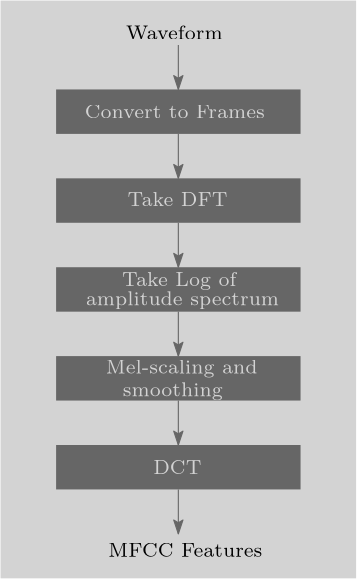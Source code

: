 <?xml version="1.0"?>
<!DOCTYPE ipe SYSTEM "ipe.dtd">
<ipe version="70218" creator="Ipe 7.2.24">
<info created="D:20230701150813" modified="D:20230701220458"/>
<ipestyle name="basic">
<symbol name="arrow/arc(spx)">
<path stroke="sym-stroke" fill="sym-stroke" pen="sym-pen">
0 0 m
-1 0.333 l
-1 -0.333 l
h
</path>
</symbol>
<symbol name="arrow/farc(spx)">
<path stroke="sym-stroke" fill="white" pen="sym-pen">
0 0 m
-1 0.333 l
-1 -0.333 l
h
</path>
</symbol>
<symbol name="arrow/ptarc(spx)">
<path stroke="sym-stroke" fill="sym-stroke" pen="sym-pen">
0 0 m
-1 0.333 l
-0.8 0 l
-1 -0.333 l
h
</path>
</symbol>
<symbol name="arrow/fptarc(spx)">
<path stroke="sym-stroke" fill="white" pen="sym-pen">
0 0 m
-1 0.333 l
-0.8 0 l
-1 -0.333 l
h
</path>
</symbol>
<symbol name="mark/circle(sx)" transformations="translations">
<path fill="sym-stroke">
0.6 0 0 0.6 0 0 e
0.4 0 0 0.4 0 0 e
</path>
</symbol>
<symbol name="mark/disk(sx)" transformations="translations">
<path fill="sym-stroke">
0.6 0 0 0.6 0 0 e
</path>
</symbol>
<symbol name="mark/fdisk(sfx)" transformations="translations">
<group>
<path fill="sym-fill">
0.5 0 0 0.5 0 0 e
</path>
<path fill="sym-stroke" fillrule="eofill">
0.6 0 0 0.6 0 0 e
0.4 0 0 0.4 0 0 e
</path>
</group>
</symbol>
<symbol name="mark/box(sx)" transformations="translations">
<path fill="sym-stroke" fillrule="eofill">
-0.6 -0.6 m
0.6 -0.6 l
0.6 0.6 l
-0.6 0.6 l
h
-0.4 -0.4 m
0.4 -0.4 l
0.4 0.4 l
-0.4 0.4 l
h
</path>
</symbol>
<symbol name="mark/square(sx)" transformations="translations">
<path fill="sym-stroke">
-0.6 -0.6 m
0.6 -0.6 l
0.6 0.6 l
-0.6 0.6 l
h
</path>
</symbol>
<symbol name="mark/fsquare(sfx)" transformations="translations">
<group>
<path fill="sym-fill">
-0.5 -0.5 m
0.5 -0.5 l
0.5 0.5 l
-0.5 0.5 l
h
</path>
<path fill="sym-stroke" fillrule="eofill">
-0.6 -0.6 m
0.6 -0.6 l
0.6 0.6 l
-0.6 0.6 l
h
-0.4 -0.4 m
0.4 -0.4 l
0.4 0.4 l
-0.4 0.4 l
h
</path>
</group>
</symbol>
<symbol name="mark/cross(sx)" transformations="translations">
<group>
<path fill="sym-stroke">
-0.43 -0.57 m
0.57 0.43 l
0.43 0.57 l
-0.57 -0.43 l
h
</path>
<path fill="sym-stroke">
-0.43 0.57 m
0.57 -0.43 l
0.43 -0.57 l
-0.57 0.43 l
h
</path>
</group>
</symbol>
<symbol name="arrow/fnormal(spx)">
<path stroke="sym-stroke" fill="white" pen="sym-pen">
0 0 m
-1 0.333 l
-1 -0.333 l
h
</path>
</symbol>
<symbol name="arrow/pointed(spx)">
<path stroke="sym-stroke" fill="sym-stroke" pen="sym-pen">
0 0 m
-1 0.333 l
-0.8 0 l
-1 -0.333 l
h
</path>
</symbol>
<symbol name="arrow/fpointed(spx)">
<path stroke="sym-stroke" fill="white" pen="sym-pen">
0 0 m
-1 0.333 l
-0.8 0 l
-1 -0.333 l
h
</path>
</symbol>
<symbol name="arrow/linear(spx)">
<path stroke="sym-stroke" pen="sym-pen">
-1 0.333 m
0 0 l
-1 -0.333 l
</path>
</symbol>
<symbol name="arrow/fdouble(spx)">
<path stroke="sym-stroke" fill="white" pen="sym-pen">
0 0 m
-1 0.333 l
-1 -0.333 l
h
-1 0 m
-2 0.333 l
-2 -0.333 l
h
</path>
</symbol>
<symbol name="arrow/double(spx)">
<path stroke="sym-stroke" fill="sym-stroke" pen="sym-pen">
0 0 m
-1 0.333 l
-1 -0.333 l
h
-1 0 m
-2 0.333 l
-2 -0.333 l
h
</path>
</symbol>
<anglesize name="22.5 deg" value="22.5"/>
<anglesize name="30 deg" value="30"/>
<anglesize name="45 deg" value="45"/>
<anglesize name="60 deg" value="60"/>
<anglesize name="90 deg" value="90"/>
<arrowsize name="large" value="10"/>
<arrowsize name="small" value="5"/>
<arrowsize name="tiny" value="3"/>
<color name="blue" value="0 0 1"/>
<color name="brown" value="0.647 0.165 0.165"/>
<color name="darkblue" value="0 0 0.545"/>
<color name="darkcyan" value="0 0.545 0.545"/>
<color name="darkgray" value="0.663"/>
<color name="darkgreen" value="0 0.392 0"/>
<color name="darkmagenta" value="0.545 0 0.545"/>
<color name="darkorange" value="1 0.549 0"/>
<color name="darkred" value="0.545 0 0"/>
<color name="gold" value="1 0.843 0"/>
<color name="gray" value="0.745"/>
<color name="green" value="0 1 0"/>
<color name="lightblue" value="0.678 0.847 0.902"/>
<color name="lightcyan" value="0.878 1 1"/>
<color name="lightgray" value="0.827"/>
<color name="lightgreen" value="0.565 0.933 0.565"/>
<color name="lightyellow" value="1 1 0.878"/>
<color name="navy" value="0 0 0.502"/>
<color name="orange" value="1 0.647 0"/>
<color name="pink" value="1 0.753 0.796"/>
<color name="purple" value="0.627 0.125 0.941"/>
<color name="red" value="1 0 0"/>
<color name="sbblue" value="0.298 0.447 0.79"/>
<color name="sbgreen" value="0.333 0.658 0.407"/>
<color name="sborange" value="0.866 0.517 0.321"/>
<color name="sbpurple" value="0.505 0.447 0.698"/>
<color name="sbred" value="0.768 0.305 0.321"/>
<color name="seagreen" value="0.18 0.545 0.341"/>
<color name="turquoise" value="0.251 0.878 0.816"/>
<color name="verydarkgray" value="0.4"/>
<color name="violet" value="0.933 0.51 0.933"/>
<color name="yellow" value="1 1 0"/>
<dashstyle name="dash dot dotted" value="[4 2 1 2 1 2] 0"/>
<dashstyle name="dash dotted" value="[4 2 1 2] 0"/>
<dashstyle name="dashed" value="[4] 0"/>
<dashstyle name="dotted" value="[1 3] 0"/>
<gridsize name="10 pts (~3.5 mm)" value="10"/>
<gridsize name="14 pts (~5 mm)" value="14"/>
<gridsize name="16 pts (~6 mm)" value="16"/>
<gridsize name="20 pts (~7 mm)" value="20"/>
<gridsize name="28 pts (~10 mm)" value="28"/>
<gridsize name="32 pts (~12 mm)" value="32"/>
<gridsize name="4 pts" value="4"/>
<gridsize name="56 pts (~20 mm)" value="56"/>
<gridsize name="8 pts (~3 mm)" value="8"/>
<opacity name="10%" value="0.1"/>
<opacity name="30%" value="0.3"/>
<opacity name="50%" value="0.5"/>
<opacity name="75%" value="0.75"/>
<pen name="fat" value="1.2"/>
<pen name="heavier" value="0.8"/>
<pen name="ultrafat" value="2"/>
<symbolsize name="large" value="5"/>
<symbolsize name="small" value="2"/>
<symbolsize name="tiny" value="1.1"/>
<textsize name="Huge" value="\Huge"/>
<textsize name="LARGE" value="\LARGE"/>
<textsize name="Large" value="\Large"/>
<textsize name="footnote" value="\footnotesize"/>
<textsize name="huge" value="\huge"/>
<textsize name="large" value="\large"/>
<textsize name="small" value="\small"/>
<textsize name="tiny" value="\tiny"/>
<textstyle name="center" begin="\begin{center}" end="\end{center}"/>
<textstyle name="item" begin="\begin{itemize}\item{}" end="\end{itemize}"/>
<textstyle name="itemize" begin="\begin{itemize}" end="\end{itemize}"/>
<tiling name="falling" angle="-60" step="4" width="1"/>
<tiling name="rising" angle="30" step="4" width="1"/>
</ipestyle>
<page>
<layer name="alpha"/>
<view layers="alpha" active="alpha"/>
<path layer="alpha" fill="lightgray">
64 800 m
64 592 l
192 592 l
192 800 l
h
</path>
<path matrix="1 0 0 1 12 -48" fill="verydarkgray">
72 816 m
72 800 l
160 800 l
160 816 l
h
</path>
<path matrix="1 0 0 1 12 -80" fill="verydarkgray">
72 816 m
72 800 l
160 800 l
160 816 l
h
</path>
<path matrix="1 0 0 1 12 -112" fill="verydarkgray">
72 816 m
72 800 l
160 800 l
160 816 l
h
</path>
<path matrix="1 0 0 1 12 -144" fill="verydarkgray">
72 816 m
72 800 l
160 800 l
160 816 l
h
</path>
<path matrix="1 0 0 1 12 -176" fill="verydarkgray">
72 816 m
72 800 l
160 800 l
160 816 l
h
</path>
<text matrix="1 0 0 1 61.1992 22.0243" transformations="translations" pos="48 764" stroke="black" type="label" width="37.436" height="4.843" depth="0" valign="baseline" size="7">Waveform
</text>
<text matrix="1 0 0 1 46.3058 -6.37763" transformations="translations" pos="48 764" stroke="lightgray" type="label" width="64.863" height="4.765" depth="0" valign="baseline" size="7">Convert to Frames</text>
<text matrix="1 0 0 1 61.6696 -37.9699" transformations="translations" pos="48 764" stroke="lightgray" type="label" width="36.039" height="4.843" depth="0" valign="baseline" size="7">Take DFT</text>
<text matrix="1 0 0 1 59.6963 -66.7854" transformations="translations" pos="48 764" stroke="lightgray" type="label" width="41.207" height="4.849" depth="1.35" valign="baseline" size="7">Take Log of</text>
<text matrix="1 0 0 1 53.8884 -98.2793" transformations="translations" pos="48 764" stroke="lightgray" type="label" width="54.658" height="4.849" depth="1.35" valign="baseline" size="7">Mel-scaling and</text>
<text matrix="1 0 0 1 70.9531 -134.475" transformations="translations" pos="48 764" stroke="lightgray" type="label" width="17.372" height="4.765" depth="0" valign="baseline" size="7">DCT</text>
<text matrix="1 0 0 1 54.8061 -164.194" transformations="translations" pos="48 764" stroke="black" type="label" width="55.488" height="4.765" depth="0" valign="baseline" size="7">MFCC Features</text>
<text matrix="1 0 0 1 46.6982 -73.672" transformations="translations" pos="48 764" stroke="lightgray" type="label" width="69.595" height="4.849" depth="1.35" valign="baseline" size="7">amplitude spectrum</text>
<text matrix="1 0 0 1 60 -106.482" transformations="translations" pos="48 764" stroke="lightgray" type="label" width="35.999" height="4.849" depth="1.35" valign="baseline" size="7">smoothing</text>
<path matrix="1 0 0 1 4 0" stroke="verydarkgray" arrow="ptarc/small">
124 752 m
124 736 l
</path>
<path matrix="1 0 0 1 4 0" stroke="verydarkgray" arrow="ptarc/small">
124 720 m
124 704 l
</path>
<path matrix="1 0 0 1 4 0" stroke="verydarkgray" arrow="ptarc/small">
124 688 m
124 672 l
</path>
<path matrix="1 0 0 1 4 0" stroke="verydarkgray" arrow="ptarc/small">
124 656 m
124 640 l
</path>
<path matrix="1 0 0 1 4 0" stroke="verydarkgray" arrow="ptarc/small">
124 784 m
124 768 l
</path>
<path matrix="1 0 0 1 4 -32" stroke="verydarkgray" arrow="ptarc/small">
124 656 m
124 640 l
</path>
</page>
</ipe>
